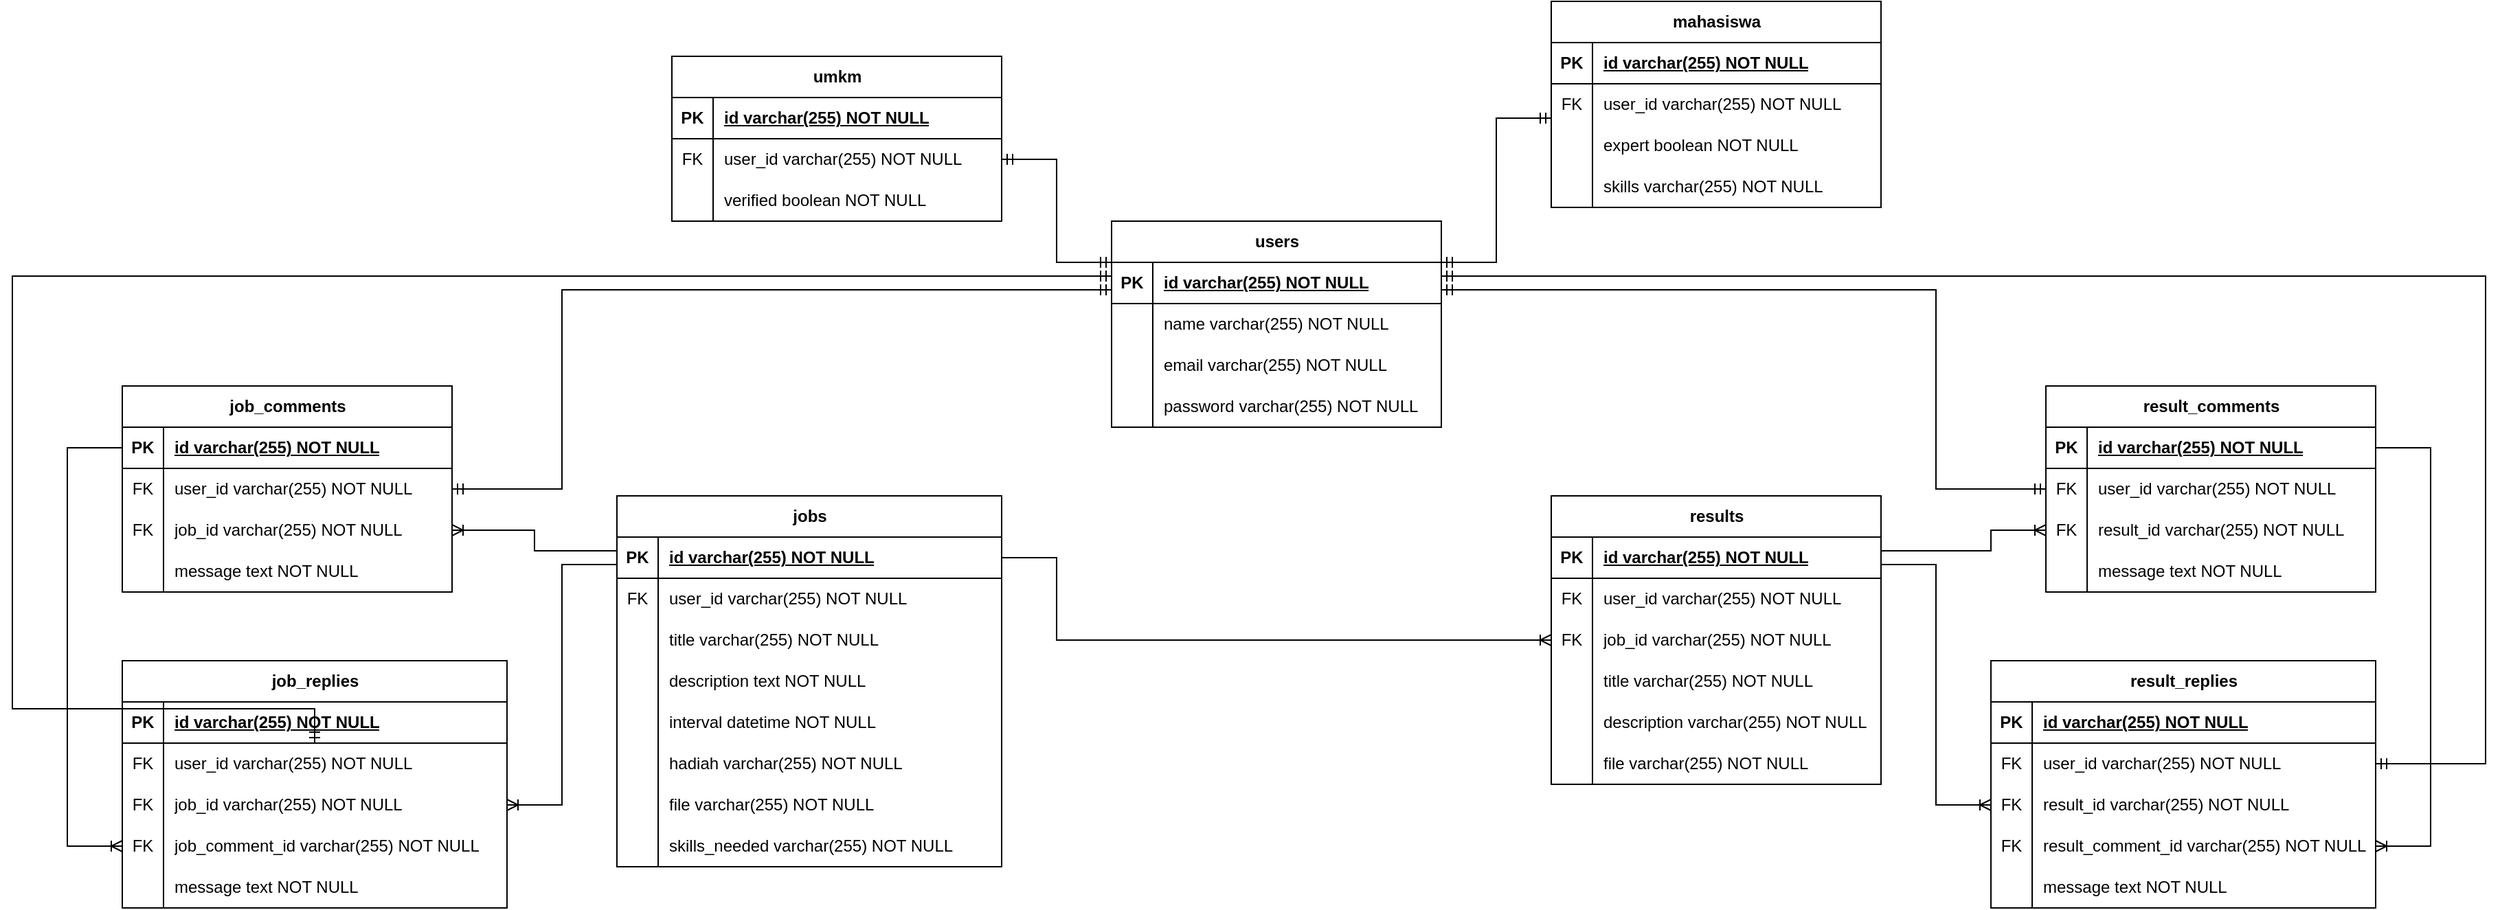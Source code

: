 <mxfile version="22.1.16" type="github">
  <diagram id="R2lEEEUBdFMjLlhIrx00" name="Page-1">
    <mxGraphModel dx="2441" dy="1737" grid="1" gridSize="10" guides="1" tooltips="1" connect="1" arrows="1" fold="1" page="1" pageScale="1" pageWidth="850" pageHeight="1100" math="0" shadow="0" extFonts="Permanent Marker^https://fonts.googleapis.com/css?family=Permanent+Marker">
      <root>
        <mxCell id="0" />
        <mxCell id="1" parent="0" />
        <mxCell id="wc5Q7rNn-N-xNiQu3_dc-1" value="users" style="shape=table;startSize=30;container=1;collapsible=1;childLayout=tableLayout;fixedRows=1;rowLines=0;fontStyle=1;align=center;resizeLast=1;html=1;" parent="1" vertex="1">
          <mxGeometry x="240" y="-80" width="240" height="150" as="geometry" />
        </mxCell>
        <mxCell id="wc5Q7rNn-N-xNiQu3_dc-2" value="" style="shape=tableRow;horizontal=0;startSize=0;swimlaneHead=0;swimlaneBody=0;fillColor=none;collapsible=0;dropTarget=0;points=[[0,0.5],[1,0.5]];portConstraint=eastwest;top=0;left=0;right=0;bottom=1;" parent="wc5Q7rNn-N-xNiQu3_dc-1" vertex="1">
          <mxGeometry y="30" width="240" height="30" as="geometry" />
        </mxCell>
        <mxCell id="wc5Q7rNn-N-xNiQu3_dc-3" value="PK" style="shape=partialRectangle;connectable=0;fillColor=none;top=0;left=0;bottom=0;right=0;fontStyle=1;overflow=hidden;whiteSpace=wrap;html=1;" parent="wc5Q7rNn-N-xNiQu3_dc-2" vertex="1">
          <mxGeometry width="30" height="30" as="geometry">
            <mxRectangle width="30" height="30" as="alternateBounds" />
          </mxGeometry>
        </mxCell>
        <mxCell id="wc5Q7rNn-N-xNiQu3_dc-4" value="id varchar(255) NOT NULL" style="shape=partialRectangle;connectable=0;fillColor=none;top=0;left=0;bottom=0;right=0;align=left;spacingLeft=6;fontStyle=5;overflow=hidden;whiteSpace=wrap;html=1;" parent="wc5Q7rNn-N-xNiQu3_dc-2" vertex="1">
          <mxGeometry x="30" width="210" height="30" as="geometry">
            <mxRectangle width="210" height="30" as="alternateBounds" />
          </mxGeometry>
        </mxCell>
        <mxCell id="wc5Q7rNn-N-xNiQu3_dc-5" value="" style="shape=tableRow;horizontal=0;startSize=0;swimlaneHead=0;swimlaneBody=0;fillColor=none;collapsible=0;dropTarget=0;points=[[0,0.5],[1,0.5]];portConstraint=eastwest;top=0;left=0;right=0;bottom=0;" parent="wc5Q7rNn-N-xNiQu3_dc-1" vertex="1">
          <mxGeometry y="60" width="240" height="30" as="geometry" />
        </mxCell>
        <mxCell id="wc5Q7rNn-N-xNiQu3_dc-6" value="" style="shape=partialRectangle;connectable=0;fillColor=none;top=0;left=0;bottom=0;right=0;editable=1;overflow=hidden;whiteSpace=wrap;html=1;" parent="wc5Q7rNn-N-xNiQu3_dc-5" vertex="1">
          <mxGeometry width="30" height="30" as="geometry">
            <mxRectangle width="30" height="30" as="alternateBounds" />
          </mxGeometry>
        </mxCell>
        <mxCell id="wc5Q7rNn-N-xNiQu3_dc-7" value="name varchar(255) NOT NULL" style="shape=partialRectangle;connectable=0;fillColor=none;top=0;left=0;bottom=0;right=0;align=left;spacingLeft=6;overflow=hidden;whiteSpace=wrap;html=1;" parent="wc5Q7rNn-N-xNiQu3_dc-5" vertex="1">
          <mxGeometry x="30" width="210" height="30" as="geometry">
            <mxRectangle width="210" height="30" as="alternateBounds" />
          </mxGeometry>
        </mxCell>
        <mxCell id="wc5Q7rNn-N-xNiQu3_dc-8" value="" style="shape=tableRow;horizontal=0;startSize=0;swimlaneHead=0;swimlaneBody=0;fillColor=none;collapsible=0;dropTarget=0;points=[[0,0.5],[1,0.5]];portConstraint=eastwest;top=0;left=0;right=0;bottom=0;" parent="wc5Q7rNn-N-xNiQu3_dc-1" vertex="1">
          <mxGeometry y="90" width="240" height="30" as="geometry" />
        </mxCell>
        <mxCell id="wc5Q7rNn-N-xNiQu3_dc-9" value="" style="shape=partialRectangle;connectable=0;fillColor=none;top=0;left=0;bottom=0;right=0;editable=1;overflow=hidden;whiteSpace=wrap;html=1;" parent="wc5Q7rNn-N-xNiQu3_dc-8" vertex="1">
          <mxGeometry width="30" height="30" as="geometry">
            <mxRectangle width="30" height="30" as="alternateBounds" />
          </mxGeometry>
        </mxCell>
        <mxCell id="wc5Q7rNn-N-xNiQu3_dc-10" value="email varchar(255) NOT NULL" style="shape=partialRectangle;connectable=0;fillColor=none;top=0;left=0;bottom=0;right=0;align=left;spacingLeft=6;overflow=hidden;whiteSpace=wrap;html=1;" parent="wc5Q7rNn-N-xNiQu3_dc-8" vertex="1">
          <mxGeometry x="30" width="210" height="30" as="geometry">
            <mxRectangle width="210" height="30" as="alternateBounds" />
          </mxGeometry>
        </mxCell>
        <mxCell id="wc5Q7rNn-N-xNiQu3_dc-11" value="" style="shape=tableRow;horizontal=0;startSize=0;swimlaneHead=0;swimlaneBody=0;fillColor=none;collapsible=0;dropTarget=0;points=[[0,0.5],[1,0.5]];portConstraint=eastwest;top=0;left=0;right=0;bottom=0;" parent="wc5Q7rNn-N-xNiQu3_dc-1" vertex="1">
          <mxGeometry y="120" width="240" height="30" as="geometry" />
        </mxCell>
        <mxCell id="wc5Q7rNn-N-xNiQu3_dc-12" value="" style="shape=partialRectangle;connectable=0;fillColor=none;top=0;left=0;bottom=0;right=0;editable=1;overflow=hidden;whiteSpace=wrap;html=1;" parent="wc5Q7rNn-N-xNiQu3_dc-11" vertex="1">
          <mxGeometry width="30" height="30" as="geometry">
            <mxRectangle width="30" height="30" as="alternateBounds" />
          </mxGeometry>
        </mxCell>
        <mxCell id="wc5Q7rNn-N-xNiQu3_dc-13" value="password varchar(255) NOT NULL" style="shape=partialRectangle;connectable=0;fillColor=none;top=0;left=0;bottom=0;right=0;align=left;spacingLeft=6;overflow=hidden;whiteSpace=wrap;html=1;" parent="wc5Q7rNn-N-xNiQu3_dc-11" vertex="1">
          <mxGeometry x="30" width="210" height="30" as="geometry">
            <mxRectangle width="210" height="30" as="alternateBounds" />
          </mxGeometry>
        </mxCell>
        <mxCell id="wc5Q7rNn-N-xNiQu3_dc-42" value="jobs" style="shape=table;startSize=30;container=1;collapsible=1;childLayout=tableLayout;fixedRows=1;rowLines=0;fontStyle=1;align=center;resizeLast=1;html=1;" parent="1" vertex="1">
          <mxGeometry x="-120" y="120" width="280" height="270" as="geometry" />
        </mxCell>
        <mxCell id="wc5Q7rNn-N-xNiQu3_dc-43" value="" style="shape=tableRow;horizontal=0;startSize=0;swimlaneHead=0;swimlaneBody=0;fillColor=none;collapsible=0;dropTarget=0;points=[[0,0.5],[1,0.5]];portConstraint=eastwest;top=0;left=0;right=0;bottom=1;" parent="wc5Q7rNn-N-xNiQu3_dc-42" vertex="1">
          <mxGeometry y="30" width="280" height="30" as="geometry" />
        </mxCell>
        <mxCell id="wc5Q7rNn-N-xNiQu3_dc-44" value="PK" style="shape=partialRectangle;connectable=0;fillColor=none;top=0;left=0;bottom=0;right=0;fontStyle=1;overflow=hidden;whiteSpace=wrap;html=1;" parent="wc5Q7rNn-N-xNiQu3_dc-43" vertex="1">
          <mxGeometry width="30" height="30" as="geometry">
            <mxRectangle width="30" height="30" as="alternateBounds" />
          </mxGeometry>
        </mxCell>
        <mxCell id="wc5Q7rNn-N-xNiQu3_dc-45" value="id varchar(255) NOT NULL" style="shape=partialRectangle;connectable=0;fillColor=none;top=0;left=0;bottom=0;right=0;align=left;spacingLeft=6;fontStyle=5;overflow=hidden;whiteSpace=wrap;html=1;" parent="wc5Q7rNn-N-xNiQu3_dc-43" vertex="1">
          <mxGeometry x="30" width="250" height="30" as="geometry">
            <mxRectangle width="250" height="30" as="alternateBounds" />
          </mxGeometry>
        </mxCell>
        <mxCell id="wc5Q7rNn-N-xNiQu3_dc-46" value="" style="shape=tableRow;horizontal=0;startSize=0;swimlaneHead=0;swimlaneBody=0;fillColor=none;collapsible=0;dropTarget=0;points=[[0,0.5],[1,0.5]];portConstraint=eastwest;top=0;left=0;right=0;bottom=0;" parent="wc5Q7rNn-N-xNiQu3_dc-42" vertex="1">
          <mxGeometry y="60" width="280" height="30" as="geometry" />
        </mxCell>
        <mxCell id="wc5Q7rNn-N-xNiQu3_dc-47" value="FK" style="shape=partialRectangle;connectable=0;fillColor=none;top=0;left=0;bottom=0;right=0;editable=1;overflow=hidden;whiteSpace=wrap;html=1;" parent="wc5Q7rNn-N-xNiQu3_dc-46" vertex="1">
          <mxGeometry width="30" height="30" as="geometry">
            <mxRectangle width="30" height="30" as="alternateBounds" />
          </mxGeometry>
        </mxCell>
        <mxCell id="wc5Q7rNn-N-xNiQu3_dc-48" value="user_id varchar(255) NOT NULL" style="shape=partialRectangle;connectable=0;fillColor=none;top=0;left=0;bottom=0;right=0;align=left;spacingLeft=6;overflow=hidden;whiteSpace=wrap;html=1;" parent="wc5Q7rNn-N-xNiQu3_dc-46" vertex="1">
          <mxGeometry x="30" width="250" height="30" as="geometry">
            <mxRectangle width="250" height="30" as="alternateBounds" />
          </mxGeometry>
        </mxCell>
        <mxCell id="wc5Q7rNn-N-xNiQu3_dc-49" value="" style="shape=tableRow;horizontal=0;startSize=0;swimlaneHead=0;swimlaneBody=0;fillColor=none;collapsible=0;dropTarget=0;points=[[0,0.5],[1,0.5]];portConstraint=eastwest;top=0;left=0;right=0;bottom=0;" parent="wc5Q7rNn-N-xNiQu3_dc-42" vertex="1">
          <mxGeometry y="90" width="280" height="30" as="geometry" />
        </mxCell>
        <mxCell id="wc5Q7rNn-N-xNiQu3_dc-50" value="" style="shape=partialRectangle;connectable=0;fillColor=none;top=0;left=0;bottom=0;right=0;editable=1;overflow=hidden;whiteSpace=wrap;html=1;" parent="wc5Q7rNn-N-xNiQu3_dc-49" vertex="1">
          <mxGeometry width="30" height="30" as="geometry">
            <mxRectangle width="30" height="30" as="alternateBounds" />
          </mxGeometry>
        </mxCell>
        <mxCell id="wc5Q7rNn-N-xNiQu3_dc-51" value="title varchar(255) NOT NULL" style="shape=partialRectangle;connectable=0;fillColor=none;top=0;left=0;bottom=0;right=0;align=left;spacingLeft=6;overflow=hidden;whiteSpace=wrap;html=1;" parent="wc5Q7rNn-N-xNiQu3_dc-49" vertex="1">
          <mxGeometry x="30" width="250" height="30" as="geometry">
            <mxRectangle width="250" height="30" as="alternateBounds" />
          </mxGeometry>
        </mxCell>
        <mxCell id="wc5Q7rNn-N-xNiQu3_dc-52" value="" style="shape=tableRow;horizontal=0;startSize=0;swimlaneHead=0;swimlaneBody=0;fillColor=none;collapsible=0;dropTarget=0;points=[[0,0.5],[1,0.5]];portConstraint=eastwest;top=0;left=0;right=0;bottom=0;" parent="wc5Q7rNn-N-xNiQu3_dc-42" vertex="1">
          <mxGeometry y="120" width="280" height="30" as="geometry" />
        </mxCell>
        <mxCell id="wc5Q7rNn-N-xNiQu3_dc-53" value="" style="shape=partialRectangle;connectable=0;fillColor=none;top=0;left=0;bottom=0;right=0;editable=1;overflow=hidden;whiteSpace=wrap;html=1;" parent="wc5Q7rNn-N-xNiQu3_dc-52" vertex="1">
          <mxGeometry width="30" height="30" as="geometry">
            <mxRectangle width="30" height="30" as="alternateBounds" />
          </mxGeometry>
        </mxCell>
        <mxCell id="wc5Q7rNn-N-xNiQu3_dc-54" value="description text NOT NULL" style="shape=partialRectangle;connectable=0;fillColor=none;top=0;left=0;bottom=0;right=0;align=left;spacingLeft=6;overflow=hidden;whiteSpace=wrap;html=1;" parent="wc5Q7rNn-N-xNiQu3_dc-52" vertex="1">
          <mxGeometry x="30" width="250" height="30" as="geometry">
            <mxRectangle width="250" height="30" as="alternateBounds" />
          </mxGeometry>
        </mxCell>
        <mxCell id="wc5Q7rNn-N-xNiQu3_dc-55" value="" style="shape=tableRow;horizontal=0;startSize=0;swimlaneHead=0;swimlaneBody=0;fillColor=none;collapsible=0;dropTarget=0;points=[[0,0.5],[1,0.5]];portConstraint=eastwest;top=0;left=0;right=0;bottom=0;" parent="wc5Q7rNn-N-xNiQu3_dc-42" vertex="1">
          <mxGeometry y="150" width="280" height="30" as="geometry" />
        </mxCell>
        <mxCell id="wc5Q7rNn-N-xNiQu3_dc-56" value="" style="shape=partialRectangle;connectable=0;fillColor=none;top=0;left=0;bottom=0;right=0;editable=1;overflow=hidden;whiteSpace=wrap;html=1;" parent="wc5Q7rNn-N-xNiQu3_dc-55" vertex="1">
          <mxGeometry width="30" height="30" as="geometry">
            <mxRectangle width="30" height="30" as="alternateBounds" />
          </mxGeometry>
        </mxCell>
        <mxCell id="wc5Q7rNn-N-xNiQu3_dc-57" value="interval datetime NOT NULL" style="shape=partialRectangle;connectable=0;fillColor=none;top=0;left=0;bottom=0;right=0;align=left;spacingLeft=6;overflow=hidden;whiteSpace=wrap;html=1;" parent="wc5Q7rNn-N-xNiQu3_dc-55" vertex="1">
          <mxGeometry x="30" width="250" height="30" as="geometry">
            <mxRectangle width="250" height="30" as="alternateBounds" />
          </mxGeometry>
        </mxCell>
        <mxCell id="wc5Q7rNn-N-xNiQu3_dc-58" value="" style="shape=tableRow;horizontal=0;startSize=0;swimlaneHead=0;swimlaneBody=0;fillColor=none;collapsible=0;dropTarget=0;points=[[0,0.5],[1,0.5]];portConstraint=eastwest;top=0;left=0;right=0;bottom=0;" parent="wc5Q7rNn-N-xNiQu3_dc-42" vertex="1">
          <mxGeometry y="180" width="280" height="30" as="geometry" />
        </mxCell>
        <mxCell id="wc5Q7rNn-N-xNiQu3_dc-59" value="" style="shape=partialRectangle;connectable=0;fillColor=none;top=0;left=0;bottom=0;right=0;editable=1;overflow=hidden;whiteSpace=wrap;html=1;" parent="wc5Q7rNn-N-xNiQu3_dc-58" vertex="1">
          <mxGeometry width="30" height="30" as="geometry">
            <mxRectangle width="30" height="30" as="alternateBounds" />
          </mxGeometry>
        </mxCell>
        <mxCell id="wc5Q7rNn-N-xNiQu3_dc-60" value="hadiah varchar(255) NOT NULL" style="shape=partialRectangle;connectable=0;fillColor=none;top=0;left=0;bottom=0;right=0;align=left;spacingLeft=6;overflow=hidden;whiteSpace=wrap;html=1;" parent="wc5Q7rNn-N-xNiQu3_dc-58" vertex="1">
          <mxGeometry x="30" width="250" height="30" as="geometry">
            <mxRectangle width="250" height="30" as="alternateBounds" />
          </mxGeometry>
        </mxCell>
        <mxCell id="q7Uk0JzoAxezMymjL-A8-65" value="" style="shape=tableRow;horizontal=0;startSize=0;swimlaneHead=0;swimlaneBody=0;fillColor=none;collapsible=0;dropTarget=0;points=[[0,0.5],[1,0.5]];portConstraint=eastwest;top=0;left=0;right=0;bottom=0;" vertex="1" parent="wc5Q7rNn-N-xNiQu3_dc-42">
          <mxGeometry y="210" width="280" height="30" as="geometry" />
        </mxCell>
        <mxCell id="q7Uk0JzoAxezMymjL-A8-66" value="" style="shape=partialRectangle;connectable=0;fillColor=none;top=0;left=0;bottom=0;right=0;editable=1;overflow=hidden;whiteSpace=wrap;html=1;" vertex="1" parent="q7Uk0JzoAxezMymjL-A8-65">
          <mxGeometry width="30" height="30" as="geometry">
            <mxRectangle width="30" height="30" as="alternateBounds" />
          </mxGeometry>
        </mxCell>
        <mxCell id="q7Uk0JzoAxezMymjL-A8-67" value="file varchar(255) NOT NULL" style="shape=partialRectangle;connectable=0;fillColor=none;top=0;left=0;bottom=0;right=0;align=left;spacingLeft=6;overflow=hidden;whiteSpace=wrap;html=1;" vertex="1" parent="q7Uk0JzoAxezMymjL-A8-65">
          <mxGeometry x="30" width="250" height="30" as="geometry">
            <mxRectangle width="250" height="30" as="alternateBounds" />
          </mxGeometry>
        </mxCell>
        <mxCell id="q7Uk0JzoAxezMymjL-A8-159" value="" style="shape=tableRow;horizontal=0;startSize=0;swimlaneHead=0;swimlaneBody=0;fillColor=none;collapsible=0;dropTarget=0;points=[[0,0.5],[1,0.5]];portConstraint=eastwest;top=0;left=0;right=0;bottom=0;" vertex="1" parent="wc5Q7rNn-N-xNiQu3_dc-42">
          <mxGeometry y="240" width="280" height="30" as="geometry" />
        </mxCell>
        <mxCell id="q7Uk0JzoAxezMymjL-A8-160" value="" style="shape=partialRectangle;connectable=0;fillColor=none;top=0;left=0;bottom=0;right=0;editable=1;overflow=hidden;whiteSpace=wrap;html=1;" vertex="1" parent="q7Uk0JzoAxezMymjL-A8-159">
          <mxGeometry width="30" height="30" as="geometry">
            <mxRectangle width="30" height="30" as="alternateBounds" />
          </mxGeometry>
        </mxCell>
        <mxCell id="q7Uk0JzoAxezMymjL-A8-161" value="skills_needed varchar(255) NOT NULL" style="shape=partialRectangle;connectable=0;fillColor=none;top=0;left=0;bottom=0;right=0;align=left;spacingLeft=6;overflow=hidden;whiteSpace=wrap;html=1;" vertex="1" parent="q7Uk0JzoAxezMymjL-A8-159">
          <mxGeometry x="30" width="250" height="30" as="geometry">
            <mxRectangle width="250" height="30" as="alternateBounds" />
          </mxGeometry>
        </mxCell>
        <mxCell id="wc5Q7rNn-N-xNiQu3_dc-67" value="job_comments" style="shape=table;startSize=30;container=1;collapsible=1;childLayout=tableLayout;fixedRows=1;rowLines=0;fontStyle=1;align=center;resizeLast=1;html=1;" parent="1" vertex="1">
          <mxGeometry x="-480" y="40" width="240" height="150" as="geometry" />
        </mxCell>
        <mxCell id="wc5Q7rNn-N-xNiQu3_dc-68" value="" style="shape=tableRow;horizontal=0;startSize=0;swimlaneHead=0;swimlaneBody=0;fillColor=none;collapsible=0;dropTarget=0;points=[[0,0.5],[1,0.5]];portConstraint=eastwest;top=0;left=0;right=0;bottom=1;" parent="wc5Q7rNn-N-xNiQu3_dc-67" vertex="1">
          <mxGeometry y="30" width="240" height="30" as="geometry" />
        </mxCell>
        <mxCell id="wc5Q7rNn-N-xNiQu3_dc-69" value="PK" style="shape=partialRectangle;connectable=0;fillColor=none;top=0;left=0;bottom=0;right=0;fontStyle=1;overflow=hidden;whiteSpace=wrap;html=1;" parent="wc5Q7rNn-N-xNiQu3_dc-68" vertex="1">
          <mxGeometry width="30" height="30" as="geometry">
            <mxRectangle width="30" height="30" as="alternateBounds" />
          </mxGeometry>
        </mxCell>
        <mxCell id="wc5Q7rNn-N-xNiQu3_dc-70" value="id varchar(255) NOT NULL" style="shape=partialRectangle;connectable=0;fillColor=none;top=0;left=0;bottom=0;right=0;align=left;spacingLeft=6;fontStyle=5;overflow=hidden;whiteSpace=wrap;html=1;" parent="wc5Q7rNn-N-xNiQu3_dc-68" vertex="1">
          <mxGeometry x="30" width="210" height="30" as="geometry">
            <mxRectangle width="210" height="30" as="alternateBounds" />
          </mxGeometry>
        </mxCell>
        <mxCell id="wc5Q7rNn-N-xNiQu3_dc-96" value="" style="shape=tableRow;horizontal=0;startSize=0;swimlaneHead=0;swimlaneBody=0;fillColor=none;collapsible=0;dropTarget=0;points=[[0,0.5],[1,0.5]];portConstraint=eastwest;top=0;left=0;right=0;bottom=0;" parent="wc5Q7rNn-N-xNiQu3_dc-67" vertex="1">
          <mxGeometry y="60" width="240" height="30" as="geometry" />
        </mxCell>
        <mxCell id="wc5Q7rNn-N-xNiQu3_dc-97" value="FK" style="shape=partialRectangle;connectable=0;fillColor=none;top=0;left=0;bottom=0;right=0;editable=1;overflow=hidden;whiteSpace=wrap;html=1;" parent="wc5Q7rNn-N-xNiQu3_dc-96" vertex="1">
          <mxGeometry width="30" height="30" as="geometry">
            <mxRectangle width="30" height="30" as="alternateBounds" />
          </mxGeometry>
        </mxCell>
        <mxCell id="wc5Q7rNn-N-xNiQu3_dc-98" value="user_id varchar(255) NOT NULL" style="shape=partialRectangle;connectable=0;fillColor=none;top=0;left=0;bottom=0;right=0;align=left;spacingLeft=6;overflow=hidden;whiteSpace=wrap;html=1;" parent="wc5Q7rNn-N-xNiQu3_dc-96" vertex="1">
          <mxGeometry x="30" width="210" height="30" as="geometry">
            <mxRectangle width="210" height="30" as="alternateBounds" />
          </mxGeometry>
        </mxCell>
        <mxCell id="wc5Q7rNn-N-xNiQu3_dc-108" value="" style="shape=tableRow;horizontal=0;startSize=0;swimlaneHead=0;swimlaneBody=0;fillColor=none;collapsible=0;dropTarget=0;points=[[0,0.5],[1,0.5]];portConstraint=eastwest;top=0;left=0;right=0;bottom=0;" parent="wc5Q7rNn-N-xNiQu3_dc-67" vertex="1">
          <mxGeometry y="90" width="240" height="30" as="geometry" />
        </mxCell>
        <mxCell id="wc5Q7rNn-N-xNiQu3_dc-109" value="FK" style="shape=partialRectangle;connectable=0;fillColor=none;top=0;left=0;bottom=0;right=0;editable=1;overflow=hidden;whiteSpace=wrap;html=1;" parent="wc5Q7rNn-N-xNiQu3_dc-108" vertex="1">
          <mxGeometry width="30" height="30" as="geometry">
            <mxRectangle width="30" height="30" as="alternateBounds" />
          </mxGeometry>
        </mxCell>
        <mxCell id="wc5Q7rNn-N-xNiQu3_dc-110" value="job_id varchar(255) NOT NULL" style="shape=partialRectangle;connectable=0;fillColor=none;top=0;left=0;bottom=0;right=0;align=left;spacingLeft=6;overflow=hidden;whiteSpace=wrap;html=1;" parent="wc5Q7rNn-N-xNiQu3_dc-108" vertex="1">
          <mxGeometry x="30" width="210" height="30" as="geometry">
            <mxRectangle width="210" height="30" as="alternateBounds" />
          </mxGeometry>
        </mxCell>
        <mxCell id="q7Uk0JzoAxezMymjL-A8-72" value="" style="shape=tableRow;horizontal=0;startSize=0;swimlaneHead=0;swimlaneBody=0;fillColor=none;collapsible=0;dropTarget=0;points=[[0,0.5],[1,0.5]];portConstraint=eastwest;top=0;left=0;right=0;bottom=0;" vertex="1" parent="wc5Q7rNn-N-xNiQu3_dc-67">
          <mxGeometry y="120" width="240" height="30" as="geometry" />
        </mxCell>
        <mxCell id="q7Uk0JzoAxezMymjL-A8-73" value="" style="shape=partialRectangle;connectable=0;fillColor=none;top=0;left=0;bottom=0;right=0;editable=1;overflow=hidden;whiteSpace=wrap;html=1;" vertex="1" parent="q7Uk0JzoAxezMymjL-A8-72">
          <mxGeometry width="30" height="30" as="geometry">
            <mxRectangle width="30" height="30" as="alternateBounds" />
          </mxGeometry>
        </mxCell>
        <mxCell id="q7Uk0JzoAxezMymjL-A8-74" value="message text NOT NULL" style="shape=partialRectangle;connectable=0;fillColor=none;top=0;left=0;bottom=0;right=0;align=left;spacingLeft=6;overflow=hidden;whiteSpace=wrap;html=1;" vertex="1" parent="q7Uk0JzoAxezMymjL-A8-72">
          <mxGeometry x="30" width="210" height="30" as="geometry">
            <mxRectangle width="210" height="30" as="alternateBounds" />
          </mxGeometry>
        </mxCell>
        <mxCell id="wc5Q7rNn-N-xNiQu3_dc-115" value="job_replies" style="shape=table;startSize=30;container=1;collapsible=1;childLayout=tableLayout;fixedRows=1;rowLines=0;fontStyle=1;align=center;resizeLast=1;html=1;" parent="1" vertex="1">
          <mxGeometry x="-480" y="240" width="280" height="180" as="geometry" />
        </mxCell>
        <mxCell id="wc5Q7rNn-N-xNiQu3_dc-116" value="" style="shape=tableRow;horizontal=0;startSize=0;swimlaneHead=0;swimlaneBody=0;fillColor=none;collapsible=0;dropTarget=0;points=[[0,0.5],[1,0.5]];portConstraint=eastwest;top=0;left=0;right=0;bottom=1;" parent="wc5Q7rNn-N-xNiQu3_dc-115" vertex="1">
          <mxGeometry y="30" width="280" height="30" as="geometry" />
        </mxCell>
        <mxCell id="wc5Q7rNn-N-xNiQu3_dc-117" value="PK" style="shape=partialRectangle;connectable=0;fillColor=none;top=0;left=0;bottom=0;right=0;fontStyle=1;overflow=hidden;whiteSpace=wrap;html=1;" parent="wc5Q7rNn-N-xNiQu3_dc-116" vertex="1">
          <mxGeometry width="30" height="30" as="geometry">
            <mxRectangle width="30" height="30" as="alternateBounds" />
          </mxGeometry>
        </mxCell>
        <mxCell id="wc5Q7rNn-N-xNiQu3_dc-118" value="id varchar(255) NOT NULL" style="shape=partialRectangle;connectable=0;fillColor=none;top=0;left=0;bottom=0;right=0;align=left;spacingLeft=6;fontStyle=5;overflow=hidden;whiteSpace=wrap;html=1;" parent="wc5Q7rNn-N-xNiQu3_dc-116" vertex="1">
          <mxGeometry x="30" width="250" height="30" as="geometry">
            <mxRectangle width="250" height="30" as="alternateBounds" />
          </mxGeometry>
        </mxCell>
        <mxCell id="wc5Q7rNn-N-xNiQu3_dc-119" value="" style="shape=tableRow;horizontal=0;startSize=0;swimlaneHead=0;swimlaneBody=0;fillColor=none;collapsible=0;dropTarget=0;points=[[0,0.5],[1,0.5]];portConstraint=eastwest;top=0;left=0;right=0;bottom=0;" parent="wc5Q7rNn-N-xNiQu3_dc-115" vertex="1">
          <mxGeometry y="60" width="280" height="30" as="geometry" />
        </mxCell>
        <mxCell id="wc5Q7rNn-N-xNiQu3_dc-120" value="FK" style="shape=partialRectangle;connectable=0;fillColor=none;top=0;left=0;bottom=0;right=0;editable=1;overflow=hidden;whiteSpace=wrap;html=1;" parent="wc5Q7rNn-N-xNiQu3_dc-119" vertex="1">
          <mxGeometry width="30" height="30" as="geometry">
            <mxRectangle width="30" height="30" as="alternateBounds" />
          </mxGeometry>
        </mxCell>
        <mxCell id="wc5Q7rNn-N-xNiQu3_dc-121" value="user_id varchar(255) NOT NULL" style="shape=partialRectangle;connectable=0;fillColor=none;top=0;left=0;bottom=0;right=0;align=left;spacingLeft=6;overflow=hidden;whiteSpace=wrap;html=1;" parent="wc5Q7rNn-N-xNiQu3_dc-119" vertex="1">
          <mxGeometry x="30" width="250" height="30" as="geometry">
            <mxRectangle width="250" height="30" as="alternateBounds" />
          </mxGeometry>
        </mxCell>
        <mxCell id="wc5Q7rNn-N-xNiQu3_dc-122" value="" style="shape=tableRow;horizontal=0;startSize=0;swimlaneHead=0;swimlaneBody=0;fillColor=none;collapsible=0;dropTarget=0;points=[[0,0.5],[1,0.5]];portConstraint=eastwest;top=0;left=0;right=0;bottom=0;" parent="wc5Q7rNn-N-xNiQu3_dc-115" vertex="1">
          <mxGeometry y="90" width="280" height="30" as="geometry" />
        </mxCell>
        <mxCell id="wc5Q7rNn-N-xNiQu3_dc-123" value="FK" style="shape=partialRectangle;connectable=0;fillColor=none;top=0;left=0;bottom=0;right=0;editable=1;overflow=hidden;whiteSpace=wrap;html=1;" parent="wc5Q7rNn-N-xNiQu3_dc-122" vertex="1">
          <mxGeometry width="30" height="30" as="geometry">
            <mxRectangle width="30" height="30" as="alternateBounds" />
          </mxGeometry>
        </mxCell>
        <mxCell id="wc5Q7rNn-N-xNiQu3_dc-124" value="job_id varchar(255) NOT NULL" style="shape=partialRectangle;connectable=0;fillColor=none;top=0;left=0;bottom=0;right=0;align=left;spacingLeft=6;overflow=hidden;whiteSpace=wrap;html=1;" parent="wc5Q7rNn-N-xNiQu3_dc-122" vertex="1">
          <mxGeometry x="30" width="250" height="30" as="geometry">
            <mxRectangle width="250" height="30" as="alternateBounds" />
          </mxGeometry>
        </mxCell>
        <mxCell id="wc5Q7rNn-N-xNiQu3_dc-125" value="" style="shape=tableRow;horizontal=0;startSize=0;swimlaneHead=0;swimlaneBody=0;fillColor=none;collapsible=0;dropTarget=0;points=[[0,0.5],[1,0.5]];portConstraint=eastwest;top=0;left=0;right=0;bottom=0;" parent="wc5Q7rNn-N-xNiQu3_dc-115" vertex="1">
          <mxGeometry y="120" width="280" height="30" as="geometry" />
        </mxCell>
        <mxCell id="wc5Q7rNn-N-xNiQu3_dc-126" value="FK" style="shape=partialRectangle;connectable=0;fillColor=none;top=0;left=0;bottom=0;right=0;editable=1;overflow=hidden;whiteSpace=wrap;html=1;" parent="wc5Q7rNn-N-xNiQu3_dc-125" vertex="1">
          <mxGeometry width="30" height="30" as="geometry">
            <mxRectangle width="30" height="30" as="alternateBounds" />
          </mxGeometry>
        </mxCell>
        <mxCell id="wc5Q7rNn-N-xNiQu3_dc-127" value="job_comment_id varchar(255) NOT NULL" style="shape=partialRectangle;connectable=0;fillColor=none;top=0;left=0;bottom=0;right=0;align=left;spacingLeft=6;overflow=hidden;whiteSpace=wrap;html=1;" parent="wc5Q7rNn-N-xNiQu3_dc-125" vertex="1">
          <mxGeometry x="30" width="250" height="30" as="geometry">
            <mxRectangle width="250" height="30" as="alternateBounds" />
          </mxGeometry>
        </mxCell>
        <mxCell id="q7Uk0JzoAxezMymjL-A8-33" value="" style="shape=tableRow;horizontal=0;startSize=0;swimlaneHead=0;swimlaneBody=0;fillColor=none;collapsible=0;dropTarget=0;points=[[0,0.5],[1,0.5]];portConstraint=eastwest;top=0;left=0;right=0;bottom=0;" vertex="1" parent="wc5Q7rNn-N-xNiQu3_dc-115">
          <mxGeometry y="150" width="280" height="30" as="geometry" />
        </mxCell>
        <mxCell id="q7Uk0JzoAxezMymjL-A8-34" value="" style="shape=partialRectangle;connectable=0;fillColor=none;top=0;left=0;bottom=0;right=0;editable=1;overflow=hidden;whiteSpace=wrap;html=1;" vertex="1" parent="q7Uk0JzoAxezMymjL-A8-33">
          <mxGeometry width="30" height="30" as="geometry">
            <mxRectangle width="30" height="30" as="alternateBounds" />
          </mxGeometry>
        </mxCell>
        <mxCell id="q7Uk0JzoAxezMymjL-A8-35" value="message text NOT NULL" style="shape=partialRectangle;connectable=0;fillColor=none;top=0;left=0;bottom=0;right=0;align=left;spacingLeft=6;overflow=hidden;whiteSpace=wrap;html=1;" vertex="1" parent="q7Uk0JzoAxezMymjL-A8-33">
          <mxGeometry x="30" width="250" height="30" as="geometry">
            <mxRectangle width="250" height="30" as="alternateBounds" />
          </mxGeometry>
        </mxCell>
        <mxCell id="q7Uk0JzoAxezMymjL-A8-6" value="results" style="shape=table;startSize=30;container=1;collapsible=1;childLayout=tableLayout;fixedRows=1;rowLines=0;fontStyle=1;align=center;resizeLast=1;html=1;" vertex="1" parent="1">
          <mxGeometry x="560" y="120" width="240" height="210" as="geometry" />
        </mxCell>
        <mxCell id="q7Uk0JzoAxezMymjL-A8-7" value="" style="shape=tableRow;horizontal=0;startSize=0;swimlaneHead=0;swimlaneBody=0;fillColor=none;collapsible=0;dropTarget=0;points=[[0,0.5],[1,0.5]];portConstraint=eastwest;top=0;left=0;right=0;bottom=1;" vertex="1" parent="q7Uk0JzoAxezMymjL-A8-6">
          <mxGeometry y="30" width="240" height="30" as="geometry" />
        </mxCell>
        <mxCell id="q7Uk0JzoAxezMymjL-A8-8" value="PK" style="shape=partialRectangle;connectable=0;fillColor=none;top=0;left=0;bottom=0;right=0;fontStyle=1;overflow=hidden;whiteSpace=wrap;html=1;" vertex="1" parent="q7Uk0JzoAxezMymjL-A8-7">
          <mxGeometry width="30" height="30" as="geometry">
            <mxRectangle width="30" height="30" as="alternateBounds" />
          </mxGeometry>
        </mxCell>
        <mxCell id="q7Uk0JzoAxezMymjL-A8-9" value="id varchar(255) NOT NULL" style="shape=partialRectangle;connectable=0;fillColor=none;top=0;left=0;bottom=0;right=0;align=left;spacingLeft=6;fontStyle=5;overflow=hidden;whiteSpace=wrap;html=1;" vertex="1" parent="q7Uk0JzoAxezMymjL-A8-7">
          <mxGeometry x="30" width="210" height="30" as="geometry">
            <mxRectangle width="210" height="30" as="alternateBounds" />
          </mxGeometry>
        </mxCell>
        <mxCell id="q7Uk0JzoAxezMymjL-A8-25" value="" style="shape=tableRow;horizontal=0;startSize=0;swimlaneHead=0;swimlaneBody=0;fillColor=none;collapsible=0;dropTarget=0;points=[[0,0.5],[1,0.5]];portConstraint=eastwest;top=0;left=0;right=0;bottom=0;" vertex="1" parent="q7Uk0JzoAxezMymjL-A8-6">
          <mxGeometry y="60" width="240" height="30" as="geometry" />
        </mxCell>
        <mxCell id="q7Uk0JzoAxezMymjL-A8-26" value="FK" style="shape=partialRectangle;connectable=0;fillColor=none;top=0;left=0;bottom=0;right=0;editable=1;overflow=hidden;whiteSpace=wrap;html=1;" vertex="1" parent="q7Uk0JzoAxezMymjL-A8-25">
          <mxGeometry width="30" height="30" as="geometry">
            <mxRectangle width="30" height="30" as="alternateBounds" />
          </mxGeometry>
        </mxCell>
        <mxCell id="q7Uk0JzoAxezMymjL-A8-27" value="user_id varchar(255) NOT NULL" style="shape=partialRectangle;connectable=0;fillColor=none;top=0;left=0;bottom=0;right=0;align=left;spacingLeft=6;overflow=hidden;whiteSpace=wrap;html=1;" vertex="1" parent="q7Uk0JzoAxezMymjL-A8-25">
          <mxGeometry x="30" width="210" height="30" as="geometry">
            <mxRectangle width="210" height="30" as="alternateBounds" />
          </mxGeometry>
        </mxCell>
        <mxCell id="q7Uk0JzoAxezMymjL-A8-29" value="" style="shape=tableRow;horizontal=0;startSize=0;swimlaneHead=0;swimlaneBody=0;fillColor=none;collapsible=0;dropTarget=0;points=[[0,0.5],[1,0.5]];portConstraint=eastwest;top=0;left=0;right=0;bottom=0;" vertex="1" parent="q7Uk0JzoAxezMymjL-A8-6">
          <mxGeometry y="90" width="240" height="30" as="geometry" />
        </mxCell>
        <mxCell id="q7Uk0JzoAxezMymjL-A8-30" value="FK" style="shape=partialRectangle;connectable=0;fillColor=none;top=0;left=0;bottom=0;right=0;editable=1;overflow=hidden;whiteSpace=wrap;html=1;" vertex="1" parent="q7Uk0JzoAxezMymjL-A8-29">
          <mxGeometry width="30" height="30" as="geometry">
            <mxRectangle width="30" height="30" as="alternateBounds" />
          </mxGeometry>
        </mxCell>
        <mxCell id="q7Uk0JzoAxezMymjL-A8-31" value="job_id varchar(255) NOT NULL" style="shape=partialRectangle;connectable=0;fillColor=none;top=0;left=0;bottom=0;right=0;align=left;spacingLeft=6;overflow=hidden;whiteSpace=wrap;html=1;" vertex="1" parent="q7Uk0JzoAxezMymjL-A8-29">
          <mxGeometry x="30" width="210" height="30" as="geometry">
            <mxRectangle width="210" height="30" as="alternateBounds" />
          </mxGeometry>
        </mxCell>
        <mxCell id="q7Uk0JzoAxezMymjL-A8-81" value="" style="shape=tableRow;horizontal=0;startSize=0;swimlaneHead=0;swimlaneBody=0;fillColor=none;collapsible=0;dropTarget=0;points=[[0,0.5],[1,0.5]];portConstraint=eastwest;top=0;left=0;right=0;bottom=0;" vertex="1" parent="q7Uk0JzoAxezMymjL-A8-6">
          <mxGeometry y="120" width="240" height="30" as="geometry" />
        </mxCell>
        <mxCell id="q7Uk0JzoAxezMymjL-A8-82" value="" style="shape=partialRectangle;connectable=0;fillColor=none;top=0;left=0;bottom=0;right=0;editable=1;overflow=hidden;whiteSpace=wrap;html=1;" vertex="1" parent="q7Uk0JzoAxezMymjL-A8-81">
          <mxGeometry width="30" height="30" as="geometry">
            <mxRectangle width="30" height="30" as="alternateBounds" />
          </mxGeometry>
        </mxCell>
        <mxCell id="q7Uk0JzoAxezMymjL-A8-83" value="title varchar(255) NOT NULL" style="shape=partialRectangle;connectable=0;fillColor=none;top=0;left=0;bottom=0;right=0;align=left;spacingLeft=6;overflow=hidden;whiteSpace=wrap;html=1;" vertex="1" parent="q7Uk0JzoAxezMymjL-A8-81">
          <mxGeometry x="30" width="210" height="30" as="geometry">
            <mxRectangle width="210" height="30" as="alternateBounds" />
          </mxGeometry>
        </mxCell>
        <mxCell id="q7Uk0JzoAxezMymjL-A8-84" value="" style="shape=tableRow;horizontal=0;startSize=0;swimlaneHead=0;swimlaneBody=0;fillColor=none;collapsible=0;dropTarget=0;points=[[0,0.5],[1,0.5]];portConstraint=eastwest;top=0;left=0;right=0;bottom=0;" vertex="1" parent="q7Uk0JzoAxezMymjL-A8-6">
          <mxGeometry y="150" width="240" height="30" as="geometry" />
        </mxCell>
        <mxCell id="q7Uk0JzoAxezMymjL-A8-85" value="" style="shape=partialRectangle;connectable=0;fillColor=none;top=0;left=0;bottom=0;right=0;editable=1;overflow=hidden;whiteSpace=wrap;html=1;" vertex="1" parent="q7Uk0JzoAxezMymjL-A8-84">
          <mxGeometry width="30" height="30" as="geometry">
            <mxRectangle width="30" height="30" as="alternateBounds" />
          </mxGeometry>
        </mxCell>
        <mxCell id="q7Uk0JzoAxezMymjL-A8-86" value="description varchar(255) NOT NULL" style="shape=partialRectangle;connectable=0;fillColor=none;top=0;left=0;bottom=0;right=0;align=left;spacingLeft=6;overflow=hidden;whiteSpace=wrap;html=1;" vertex="1" parent="q7Uk0JzoAxezMymjL-A8-84">
          <mxGeometry x="30" width="210" height="30" as="geometry">
            <mxRectangle width="210" height="30" as="alternateBounds" />
          </mxGeometry>
        </mxCell>
        <mxCell id="q7Uk0JzoAxezMymjL-A8-87" value="" style="shape=tableRow;horizontal=0;startSize=0;swimlaneHead=0;swimlaneBody=0;fillColor=none;collapsible=0;dropTarget=0;points=[[0,0.5],[1,0.5]];portConstraint=eastwest;top=0;left=0;right=0;bottom=0;" vertex="1" parent="q7Uk0JzoAxezMymjL-A8-6">
          <mxGeometry y="180" width="240" height="30" as="geometry" />
        </mxCell>
        <mxCell id="q7Uk0JzoAxezMymjL-A8-88" value="" style="shape=partialRectangle;connectable=0;fillColor=none;top=0;left=0;bottom=0;right=0;editable=1;overflow=hidden;whiteSpace=wrap;html=1;" vertex="1" parent="q7Uk0JzoAxezMymjL-A8-87">
          <mxGeometry width="30" height="30" as="geometry">
            <mxRectangle width="30" height="30" as="alternateBounds" />
          </mxGeometry>
        </mxCell>
        <mxCell id="q7Uk0JzoAxezMymjL-A8-89" value="file varchar(255) NOT NULL" style="shape=partialRectangle;connectable=0;fillColor=none;top=0;left=0;bottom=0;right=0;align=left;spacingLeft=6;overflow=hidden;whiteSpace=wrap;html=1;" vertex="1" parent="q7Uk0JzoAxezMymjL-A8-87">
          <mxGeometry x="30" width="210" height="30" as="geometry">
            <mxRectangle width="210" height="30" as="alternateBounds" />
          </mxGeometry>
        </mxCell>
        <mxCell id="q7Uk0JzoAxezMymjL-A8-36" value="result_comments" style="shape=table;startSize=30;container=1;collapsible=1;childLayout=tableLayout;fixedRows=1;rowLines=0;fontStyle=1;align=center;resizeLast=1;html=1;" vertex="1" parent="1">
          <mxGeometry x="920" y="40" width="240" height="150" as="geometry" />
        </mxCell>
        <mxCell id="q7Uk0JzoAxezMymjL-A8-37" value="" style="shape=tableRow;horizontal=0;startSize=0;swimlaneHead=0;swimlaneBody=0;fillColor=none;collapsible=0;dropTarget=0;points=[[0,0.5],[1,0.5]];portConstraint=eastwest;top=0;left=0;right=0;bottom=1;" vertex="1" parent="q7Uk0JzoAxezMymjL-A8-36">
          <mxGeometry y="30" width="240" height="30" as="geometry" />
        </mxCell>
        <mxCell id="q7Uk0JzoAxezMymjL-A8-38" value="PK" style="shape=partialRectangle;connectable=0;fillColor=none;top=0;left=0;bottom=0;right=0;fontStyle=1;overflow=hidden;whiteSpace=wrap;html=1;" vertex="1" parent="q7Uk0JzoAxezMymjL-A8-37">
          <mxGeometry width="30" height="30" as="geometry">
            <mxRectangle width="30" height="30" as="alternateBounds" />
          </mxGeometry>
        </mxCell>
        <mxCell id="q7Uk0JzoAxezMymjL-A8-39" value="id varchar(255) NOT NULL" style="shape=partialRectangle;connectable=0;fillColor=none;top=0;left=0;bottom=0;right=0;align=left;spacingLeft=6;fontStyle=5;overflow=hidden;whiteSpace=wrap;html=1;" vertex="1" parent="q7Uk0JzoAxezMymjL-A8-37">
          <mxGeometry x="30" width="210" height="30" as="geometry">
            <mxRectangle width="210" height="30" as="alternateBounds" />
          </mxGeometry>
        </mxCell>
        <mxCell id="q7Uk0JzoAxezMymjL-A8-43" value="" style="shape=tableRow;horizontal=0;startSize=0;swimlaneHead=0;swimlaneBody=0;fillColor=none;collapsible=0;dropTarget=0;points=[[0,0.5],[1,0.5]];portConstraint=eastwest;top=0;left=0;right=0;bottom=0;" vertex="1" parent="q7Uk0JzoAxezMymjL-A8-36">
          <mxGeometry y="60" width="240" height="30" as="geometry" />
        </mxCell>
        <mxCell id="q7Uk0JzoAxezMymjL-A8-44" value="FK" style="shape=partialRectangle;connectable=0;fillColor=none;top=0;left=0;bottom=0;right=0;editable=1;overflow=hidden;whiteSpace=wrap;html=1;" vertex="1" parent="q7Uk0JzoAxezMymjL-A8-43">
          <mxGeometry width="30" height="30" as="geometry">
            <mxRectangle width="30" height="30" as="alternateBounds" />
          </mxGeometry>
        </mxCell>
        <mxCell id="q7Uk0JzoAxezMymjL-A8-45" value="user_id varchar(255) NOT NULL" style="shape=partialRectangle;connectable=0;fillColor=none;top=0;left=0;bottom=0;right=0;align=left;spacingLeft=6;overflow=hidden;whiteSpace=wrap;html=1;" vertex="1" parent="q7Uk0JzoAxezMymjL-A8-43">
          <mxGeometry x="30" width="210" height="30" as="geometry">
            <mxRectangle width="210" height="30" as="alternateBounds" />
          </mxGeometry>
        </mxCell>
        <mxCell id="q7Uk0JzoAxezMymjL-A8-46" value="" style="shape=tableRow;horizontal=0;startSize=0;swimlaneHead=0;swimlaneBody=0;fillColor=none;collapsible=0;dropTarget=0;points=[[0,0.5],[1,0.5]];portConstraint=eastwest;top=0;left=0;right=0;bottom=0;" vertex="1" parent="q7Uk0JzoAxezMymjL-A8-36">
          <mxGeometry y="90" width="240" height="30" as="geometry" />
        </mxCell>
        <mxCell id="q7Uk0JzoAxezMymjL-A8-47" value="FK" style="shape=partialRectangle;connectable=0;fillColor=none;top=0;left=0;bottom=0;right=0;editable=1;overflow=hidden;whiteSpace=wrap;html=1;" vertex="1" parent="q7Uk0JzoAxezMymjL-A8-46">
          <mxGeometry width="30" height="30" as="geometry">
            <mxRectangle width="30" height="30" as="alternateBounds" />
          </mxGeometry>
        </mxCell>
        <mxCell id="q7Uk0JzoAxezMymjL-A8-48" value="result_id varchar(255) NOT NULL" style="shape=partialRectangle;connectable=0;fillColor=none;top=0;left=0;bottom=0;right=0;align=left;spacingLeft=6;overflow=hidden;whiteSpace=wrap;html=1;" vertex="1" parent="q7Uk0JzoAxezMymjL-A8-46">
          <mxGeometry x="30" width="210" height="30" as="geometry">
            <mxRectangle width="210" height="30" as="alternateBounds" />
          </mxGeometry>
        </mxCell>
        <mxCell id="q7Uk0JzoAxezMymjL-A8-93" value="" style="shape=tableRow;horizontal=0;startSize=0;swimlaneHead=0;swimlaneBody=0;fillColor=none;collapsible=0;dropTarget=0;points=[[0,0.5],[1,0.5]];portConstraint=eastwest;top=0;left=0;right=0;bottom=0;" vertex="1" parent="q7Uk0JzoAxezMymjL-A8-36">
          <mxGeometry y="120" width="240" height="30" as="geometry" />
        </mxCell>
        <mxCell id="q7Uk0JzoAxezMymjL-A8-94" value="" style="shape=partialRectangle;connectable=0;fillColor=none;top=0;left=0;bottom=0;right=0;editable=1;overflow=hidden;whiteSpace=wrap;html=1;" vertex="1" parent="q7Uk0JzoAxezMymjL-A8-93">
          <mxGeometry width="30" height="30" as="geometry">
            <mxRectangle width="30" height="30" as="alternateBounds" />
          </mxGeometry>
        </mxCell>
        <mxCell id="q7Uk0JzoAxezMymjL-A8-95" value="message text NOT NULL" style="shape=partialRectangle;connectable=0;fillColor=none;top=0;left=0;bottom=0;right=0;align=left;spacingLeft=6;overflow=hidden;whiteSpace=wrap;html=1;" vertex="1" parent="q7Uk0JzoAxezMymjL-A8-93">
          <mxGeometry x="30" width="210" height="30" as="geometry">
            <mxRectangle width="210" height="30" as="alternateBounds" />
          </mxGeometry>
        </mxCell>
        <mxCell id="q7Uk0JzoAxezMymjL-A8-49" value="result_replies" style="shape=table;startSize=30;container=1;collapsible=1;childLayout=tableLayout;fixedRows=1;rowLines=0;fontStyle=1;align=center;resizeLast=1;html=1;" vertex="1" parent="1">
          <mxGeometry x="880" y="240" width="280" height="180" as="geometry" />
        </mxCell>
        <mxCell id="q7Uk0JzoAxezMymjL-A8-50" value="" style="shape=tableRow;horizontal=0;startSize=0;swimlaneHead=0;swimlaneBody=0;fillColor=none;collapsible=0;dropTarget=0;points=[[0,0.5],[1,0.5]];portConstraint=eastwest;top=0;left=0;right=0;bottom=1;" vertex="1" parent="q7Uk0JzoAxezMymjL-A8-49">
          <mxGeometry y="30" width="280" height="30" as="geometry" />
        </mxCell>
        <mxCell id="q7Uk0JzoAxezMymjL-A8-51" value="PK" style="shape=partialRectangle;connectable=0;fillColor=none;top=0;left=0;bottom=0;right=0;fontStyle=1;overflow=hidden;whiteSpace=wrap;html=1;" vertex="1" parent="q7Uk0JzoAxezMymjL-A8-50">
          <mxGeometry width="30" height="30" as="geometry">
            <mxRectangle width="30" height="30" as="alternateBounds" />
          </mxGeometry>
        </mxCell>
        <mxCell id="q7Uk0JzoAxezMymjL-A8-52" value="id varchar(255) NOT NULL" style="shape=partialRectangle;connectable=0;fillColor=none;top=0;left=0;bottom=0;right=0;align=left;spacingLeft=6;fontStyle=5;overflow=hidden;whiteSpace=wrap;html=1;" vertex="1" parent="q7Uk0JzoAxezMymjL-A8-50">
          <mxGeometry x="30" width="250" height="30" as="geometry">
            <mxRectangle width="250" height="30" as="alternateBounds" />
          </mxGeometry>
        </mxCell>
        <mxCell id="q7Uk0JzoAxezMymjL-A8-56" value="" style="shape=tableRow;horizontal=0;startSize=0;swimlaneHead=0;swimlaneBody=0;fillColor=none;collapsible=0;dropTarget=0;points=[[0,0.5],[1,0.5]];portConstraint=eastwest;top=0;left=0;right=0;bottom=0;" vertex="1" parent="q7Uk0JzoAxezMymjL-A8-49">
          <mxGeometry y="60" width="280" height="30" as="geometry" />
        </mxCell>
        <mxCell id="q7Uk0JzoAxezMymjL-A8-57" value="FK" style="shape=partialRectangle;connectable=0;fillColor=none;top=0;left=0;bottom=0;right=0;editable=1;overflow=hidden;whiteSpace=wrap;html=1;" vertex="1" parent="q7Uk0JzoAxezMymjL-A8-56">
          <mxGeometry width="30" height="30" as="geometry">
            <mxRectangle width="30" height="30" as="alternateBounds" />
          </mxGeometry>
        </mxCell>
        <mxCell id="q7Uk0JzoAxezMymjL-A8-58" value="user_id varchar(255) NOT NULL" style="shape=partialRectangle;connectable=0;fillColor=none;top=0;left=0;bottom=0;right=0;align=left;spacingLeft=6;overflow=hidden;whiteSpace=wrap;html=1;" vertex="1" parent="q7Uk0JzoAxezMymjL-A8-56">
          <mxGeometry x="30" width="250" height="30" as="geometry">
            <mxRectangle width="250" height="30" as="alternateBounds" />
          </mxGeometry>
        </mxCell>
        <mxCell id="q7Uk0JzoAxezMymjL-A8-59" value="" style="shape=tableRow;horizontal=0;startSize=0;swimlaneHead=0;swimlaneBody=0;fillColor=none;collapsible=0;dropTarget=0;points=[[0,0.5],[1,0.5]];portConstraint=eastwest;top=0;left=0;right=0;bottom=0;" vertex="1" parent="q7Uk0JzoAxezMymjL-A8-49">
          <mxGeometry y="90" width="280" height="30" as="geometry" />
        </mxCell>
        <mxCell id="q7Uk0JzoAxezMymjL-A8-60" value="FK" style="shape=partialRectangle;connectable=0;fillColor=none;top=0;left=0;bottom=0;right=0;editable=1;overflow=hidden;whiteSpace=wrap;html=1;" vertex="1" parent="q7Uk0JzoAxezMymjL-A8-59">
          <mxGeometry width="30" height="30" as="geometry">
            <mxRectangle width="30" height="30" as="alternateBounds" />
          </mxGeometry>
        </mxCell>
        <mxCell id="q7Uk0JzoAxezMymjL-A8-61" value="result_id varchar(255) NOT NULL" style="shape=partialRectangle;connectable=0;fillColor=none;top=0;left=0;bottom=0;right=0;align=left;spacingLeft=6;overflow=hidden;whiteSpace=wrap;html=1;" vertex="1" parent="q7Uk0JzoAxezMymjL-A8-59">
          <mxGeometry x="30" width="250" height="30" as="geometry">
            <mxRectangle width="250" height="30" as="alternateBounds" />
          </mxGeometry>
        </mxCell>
        <mxCell id="q7Uk0JzoAxezMymjL-A8-62" value="" style="shape=tableRow;horizontal=0;startSize=0;swimlaneHead=0;swimlaneBody=0;fillColor=none;collapsible=0;dropTarget=0;points=[[0,0.5],[1,0.5]];portConstraint=eastwest;top=0;left=0;right=0;bottom=0;" vertex="1" parent="q7Uk0JzoAxezMymjL-A8-49">
          <mxGeometry y="120" width="280" height="30" as="geometry" />
        </mxCell>
        <mxCell id="q7Uk0JzoAxezMymjL-A8-63" value="FK" style="shape=partialRectangle;connectable=0;fillColor=none;top=0;left=0;bottom=0;right=0;editable=1;overflow=hidden;whiteSpace=wrap;html=1;" vertex="1" parent="q7Uk0JzoAxezMymjL-A8-62">
          <mxGeometry width="30" height="30" as="geometry">
            <mxRectangle width="30" height="30" as="alternateBounds" />
          </mxGeometry>
        </mxCell>
        <mxCell id="q7Uk0JzoAxezMymjL-A8-64" value="result_comment_id varchar(255) NOT NULL" style="shape=partialRectangle;connectable=0;fillColor=none;top=0;left=0;bottom=0;right=0;align=left;spacingLeft=6;overflow=hidden;whiteSpace=wrap;html=1;" vertex="1" parent="q7Uk0JzoAxezMymjL-A8-62">
          <mxGeometry x="30" width="250" height="30" as="geometry">
            <mxRectangle width="250" height="30" as="alternateBounds" />
          </mxGeometry>
        </mxCell>
        <mxCell id="q7Uk0JzoAxezMymjL-A8-96" value="" style="shape=tableRow;horizontal=0;startSize=0;swimlaneHead=0;swimlaneBody=0;fillColor=none;collapsible=0;dropTarget=0;points=[[0,0.5],[1,0.5]];portConstraint=eastwest;top=0;left=0;right=0;bottom=0;" vertex="1" parent="q7Uk0JzoAxezMymjL-A8-49">
          <mxGeometry y="150" width="280" height="30" as="geometry" />
        </mxCell>
        <mxCell id="q7Uk0JzoAxezMymjL-A8-97" value="" style="shape=partialRectangle;connectable=0;fillColor=none;top=0;left=0;bottom=0;right=0;editable=1;overflow=hidden;whiteSpace=wrap;html=1;" vertex="1" parent="q7Uk0JzoAxezMymjL-A8-96">
          <mxGeometry width="30" height="30" as="geometry">
            <mxRectangle width="30" height="30" as="alternateBounds" />
          </mxGeometry>
        </mxCell>
        <mxCell id="q7Uk0JzoAxezMymjL-A8-98" value="message text NOT NULL" style="shape=partialRectangle;connectable=0;fillColor=none;top=0;left=0;bottom=0;right=0;align=left;spacingLeft=6;overflow=hidden;whiteSpace=wrap;html=1;" vertex="1" parent="q7Uk0JzoAxezMymjL-A8-96">
          <mxGeometry x="30" width="250" height="30" as="geometry">
            <mxRectangle width="250" height="30" as="alternateBounds" />
          </mxGeometry>
        </mxCell>
        <mxCell id="q7Uk0JzoAxezMymjL-A8-101" value="umkm" style="shape=table;startSize=30;container=1;collapsible=1;childLayout=tableLayout;fixedRows=1;rowLines=0;fontStyle=1;align=center;resizeLast=1;html=1;" vertex="1" parent="1">
          <mxGeometry x="-80" y="-200" width="240" height="120" as="geometry" />
        </mxCell>
        <mxCell id="q7Uk0JzoAxezMymjL-A8-102" value="" style="shape=tableRow;horizontal=0;startSize=0;swimlaneHead=0;swimlaneBody=0;fillColor=none;collapsible=0;dropTarget=0;points=[[0,0.5],[1,0.5]];portConstraint=eastwest;top=0;left=0;right=0;bottom=1;" vertex="1" parent="q7Uk0JzoAxezMymjL-A8-101">
          <mxGeometry y="30" width="240" height="30" as="geometry" />
        </mxCell>
        <mxCell id="q7Uk0JzoAxezMymjL-A8-103" value="PK" style="shape=partialRectangle;connectable=0;fillColor=none;top=0;left=0;bottom=0;right=0;fontStyle=1;overflow=hidden;whiteSpace=wrap;html=1;" vertex="1" parent="q7Uk0JzoAxezMymjL-A8-102">
          <mxGeometry width="30" height="30" as="geometry">
            <mxRectangle width="30" height="30" as="alternateBounds" />
          </mxGeometry>
        </mxCell>
        <mxCell id="q7Uk0JzoAxezMymjL-A8-104" value="id varchar(255) NOT NULL" style="shape=partialRectangle;connectable=0;fillColor=none;top=0;left=0;bottom=0;right=0;align=left;spacingLeft=6;fontStyle=5;overflow=hidden;whiteSpace=wrap;html=1;" vertex="1" parent="q7Uk0JzoAxezMymjL-A8-102">
          <mxGeometry x="30" width="210" height="30" as="geometry">
            <mxRectangle width="210" height="30" as="alternateBounds" />
          </mxGeometry>
        </mxCell>
        <mxCell id="q7Uk0JzoAxezMymjL-A8-105" value="" style="shape=tableRow;horizontal=0;startSize=0;swimlaneHead=0;swimlaneBody=0;fillColor=none;collapsible=0;dropTarget=0;points=[[0,0.5],[1,0.5]];portConstraint=eastwest;top=0;left=0;right=0;bottom=0;" vertex="1" parent="q7Uk0JzoAxezMymjL-A8-101">
          <mxGeometry y="60" width="240" height="30" as="geometry" />
        </mxCell>
        <mxCell id="q7Uk0JzoAxezMymjL-A8-106" value="FK" style="shape=partialRectangle;connectable=0;fillColor=none;top=0;left=0;bottom=0;right=0;editable=1;overflow=hidden;whiteSpace=wrap;html=1;" vertex="1" parent="q7Uk0JzoAxezMymjL-A8-105">
          <mxGeometry width="30" height="30" as="geometry">
            <mxRectangle width="30" height="30" as="alternateBounds" />
          </mxGeometry>
        </mxCell>
        <mxCell id="q7Uk0JzoAxezMymjL-A8-107" value="user_id varchar(255) NOT NULL" style="shape=partialRectangle;connectable=0;fillColor=none;top=0;left=0;bottom=0;right=0;align=left;spacingLeft=6;overflow=hidden;whiteSpace=wrap;html=1;" vertex="1" parent="q7Uk0JzoAxezMymjL-A8-105">
          <mxGeometry x="30" width="210" height="30" as="geometry">
            <mxRectangle width="210" height="30" as="alternateBounds" />
          </mxGeometry>
        </mxCell>
        <mxCell id="q7Uk0JzoAxezMymjL-A8-108" value="" style="shape=tableRow;horizontal=0;startSize=0;swimlaneHead=0;swimlaneBody=0;fillColor=none;collapsible=0;dropTarget=0;points=[[0,0.5],[1,0.5]];portConstraint=eastwest;top=0;left=0;right=0;bottom=0;" vertex="1" parent="q7Uk0JzoAxezMymjL-A8-101">
          <mxGeometry y="90" width="240" height="30" as="geometry" />
        </mxCell>
        <mxCell id="q7Uk0JzoAxezMymjL-A8-109" value="" style="shape=partialRectangle;connectable=0;fillColor=none;top=0;left=0;bottom=0;right=0;editable=1;overflow=hidden;whiteSpace=wrap;html=1;" vertex="1" parent="q7Uk0JzoAxezMymjL-A8-108">
          <mxGeometry width="30" height="30" as="geometry">
            <mxRectangle width="30" height="30" as="alternateBounds" />
          </mxGeometry>
        </mxCell>
        <mxCell id="q7Uk0JzoAxezMymjL-A8-110" value="verified boolean NOT NULL" style="shape=partialRectangle;connectable=0;fillColor=none;top=0;left=0;bottom=0;right=0;align=left;spacingLeft=6;overflow=hidden;whiteSpace=wrap;html=1;" vertex="1" parent="q7Uk0JzoAxezMymjL-A8-108">
          <mxGeometry x="30" width="210" height="30" as="geometry">
            <mxRectangle width="210" height="30" as="alternateBounds" />
          </mxGeometry>
        </mxCell>
        <mxCell id="q7Uk0JzoAxezMymjL-A8-114" value="mahasiswa" style="shape=table;startSize=30;container=1;collapsible=1;childLayout=tableLayout;fixedRows=1;rowLines=0;fontStyle=1;align=center;resizeLast=1;html=1;" vertex="1" parent="1">
          <mxGeometry x="560" y="-240" width="240" height="150" as="geometry" />
        </mxCell>
        <mxCell id="q7Uk0JzoAxezMymjL-A8-115" value="" style="shape=tableRow;horizontal=0;startSize=0;swimlaneHead=0;swimlaneBody=0;fillColor=none;collapsible=0;dropTarget=0;points=[[0,0.5],[1,0.5]];portConstraint=eastwest;top=0;left=0;right=0;bottom=1;" vertex="1" parent="q7Uk0JzoAxezMymjL-A8-114">
          <mxGeometry y="30" width="240" height="30" as="geometry" />
        </mxCell>
        <mxCell id="q7Uk0JzoAxezMymjL-A8-116" value="PK" style="shape=partialRectangle;connectable=0;fillColor=none;top=0;left=0;bottom=0;right=0;fontStyle=1;overflow=hidden;whiteSpace=wrap;html=1;" vertex="1" parent="q7Uk0JzoAxezMymjL-A8-115">
          <mxGeometry width="30" height="30" as="geometry">
            <mxRectangle width="30" height="30" as="alternateBounds" />
          </mxGeometry>
        </mxCell>
        <mxCell id="q7Uk0JzoAxezMymjL-A8-117" value="id varchar(255) NOT NULL" style="shape=partialRectangle;connectable=0;fillColor=none;top=0;left=0;bottom=0;right=0;align=left;spacingLeft=6;fontStyle=5;overflow=hidden;whiteSpace=wrap;html=1;" vertex="1" parent="q7Uk0JzoAxezMymjL-A8-115">
          <mxGeometry x="30" width="210" height="30" as="geometry">
            <mxRectangle width="210" height="30" as="alternateBounds" />
          </mxGeometry>
        </mxCell>
        <mxCell id="q7Uk0JzoAxezMymjL-A8-118" value="" style="shape=tableRow;horizontal=0;startSize=0;swimlaneHead=0;swimlaneBody=0;fillColor=none;collapsible=0;dropTarget=0;points=[[0,0.5],[1,0.5]];portConstraint=eastwest;top=0;left=0;right=0;bottom=0;" vertex="1" parent="q7Uk0JzoAxezMymjL-A8-114">
          <mxGeometry y="60" width="240" height="30" as="geometry" />
        </mxCell>
        <mxCell id="q7Uk0JzoAxezMymjL-A8-119" value="FK" style="shape=partialRectangle;connectable=0;fillColor=none;top=0;left=0;bottom=0;right=0;editable=1;overflow=hidden;whiteSpace=wrap;html=1;" vertex="1" parent="q7Uk0JzoAxezMymjL-A8-118">
          <mxGeometry width="30" height="30" as="geometry">
            <mxRectangle width="30" height="30" as="alternateBounds" />
          </mxGeometry>
        </mxCell>
        <mxCell id="q7Uk0JzoAxezMymjL-A8-120" value="user_id varchar(255) NOT NULL" style="shape=partialRectangle;connectable=0;fillColor=none;top=0;left=0;bottom=0;right=0;align=left;spacingLeft=6;overflow=hidden;whiteSpace=wrap;html=1;" vertex="1" parent="q7Uk0JzoAxezMymjL-A8-118">
          <mxGeometry x="30" width="210" height="30" as="geometry">
            <mxRectangle width="210" height="30" as="alternateBounds" />
          </mxGeometry>
        </mxCell>
        <mxCell id="q7Uk0JzoAxezMymjL-A8-121" value="" style="shape=tableRow;horizontal=0;startSize=0;swimlaneHead=0;swimlaneBody=0;fillColor=none;collapsible=0;dropTarget=0;points=[[0,0.5],[1,0.5]];portConstraint=eastwest;top=0;left=0;right=0;bottom=0;" vertex="1" parent="q7Uk0JzoAxezMymjL-A8-114">
          <mxGeometry y="90" width="240" height="30" as="geometry" />
        </mxCell>
        <mxCell id="q7Uk0JzoAxezMymjL-A8-122" value="" style="shape=partialRectangle;connectable=0;fillColor=none;top=0;left=0;bottom=0;right=0;editable=1;overflow=hidden;whiteSpace=wrap;html=1;" vertex="1" parent="q7Uk0JzoAxezMymjL-A8-121">
          <mxGeometry width="30" height="30" as="geometry">
            <mxRectangle width="30" height="30" as="alternateBounds" />
          </mxGeometry>
        </mxCell>
        <mxCell id="q7Uk0JzoAxezMymjL-A8-123" value="expert boolean NOT NULL" style="shape=partialRectangle;connectable=0;fillColor=none;top=0;left=0;bottom=0;right=0;align=left;spacingLeft=6;overflow=hidden;whiteSpace=wrap;html=1;" vertex="1" parent="q7Uk0JzoAxezMymjL-A8-121">
          <mxGeometry x="30" width="210" height="30" as="geometry">
            <mxRectangle width="210" height="30" as="alternateBounds" />
          </mxGeometry>
        </mxCell>
        <mxCell id="q7Uk0JzoAxezMymjL-A8-156" value="" style="shape=tableRow;horizontal=0;startSize=0;swimlaneHead=0;swimlaneBody=0;fillColor=none;collapsible=0;dropTarget=0;points=[[0,0.5],[1,0.5]];portConstraint=eastwest;top=0;left=0;right=0;bottom=0;" vertex="1" parent="q7Uk0JzoAxezMymjL-A8-114">
          <mxGeometry y="120" width="240" height="30" as="geometry" />
        </mxCell>
        <mxCell id="q7Uk0JzoAxezMymjL-A8-157" value="" style="shape=partialRectangle;connectable=0;fillColor=none;top=0;left=0;bottom=0;right=0;editable=1;overflow=hidden;whiteSpace=wrap;html=1;" vertex="1" parent="q7Uk0JzoAxezMymjL-A8-156">
          <mxGeometry width="30" height="30" as="geometry">
            <mxRectangle width="30" height="30" as="alternateBounds" />
          </mxGeometry>
        </mxCell>
        <mxCell id="q7Uk0JzoAxezMymjL-A8-158" value="skills varchar(255) NOT NULL" style="shape=partialRectangle;connectable=0;fillColor=none;top=0;left=0;bottom=0;right=0;align=left;spacingLeft=6;overflow=hidden;whiteSpace=wrap;html=1;" vertex="1" parent="q7Uk0JzoAxezMymjL-A8-156">
          <mxGeometry x="30" width="210" height="30" as="geometry">
            <mxRectangle width="210" height="30" as="alternateBounds" />
          </mxGeometry>
        </mxCell>
        <mxCell id="q7Uk0JzoAxezMymjL-A8-127" value="" style="edgeStyle=orthogonalEdgeStyle;fontSize=12;html=1;endArrow=ERoneToMany;rounded=0;" edge="1" parent="1" source="wc5Q7rNn-N-xNiQu3_dc-68" target="wc5Q7rNn-N-xNiQu3_dc-125">
          <mxGeometry width="100" height="100" relative="1" as="geometry">
            <mxPoint x="-110" y="550" as="sourcePoint" />
            <mxPoint x="-110" y="850" as="targetPoint" />
            <Array as="points">
              <mxPoint x="-520" y="85" />
              <mxPoint x="-520" y="375" />
            </Array>
          </mxGeometry>
        </mxCell>
        <mxCell id="q7Uk0JzoAxezMymjL-A8-143" value="" style="edgeStyle=orthogonalEdgeStyle;fontSize=12;html=1;endArrow=ERoneToMany;rounded=0;" edge="1" parent="1" source="wc5Q7rNn-N-xNiQu3_dc-43" target="wc5Q7rNn-N-xNiQu3_dc-122">
          <mxGeometry width="100" height="100" relative="1" as="geometry">
            <mxPoint x="-110" y="555" as="sourcePoint" />
            <mxPoint x="-110" y="855" as="targetPoint" />
            <Array as="points">
              <mxPoint x="-160" y="170" />
              <mxPoint x="-160" y="345" />
            </Array>
          </mxGeometry>
        </mxCell>
        <mxCell id="q7Uk0JzoAxezMymjL-A8-144" value="" style="edgeStyle=orthogonalEdgeStyle;fontSize=12;html=1;endArrow=ERoneToMany;rounded=0;" edge="1" parent="1" source="wc5Q7rNn-N-xNiQu3_dc-43" target="wc5Q7rNn-N-xNiQu3_dc-108">
          <mxGeometry width="100" height="100" relative="1" as="geometry">
            <mxPoint x="10" y="630" as="sourcePoint" />
            <mxPoint x="170" y="855" as="targetPoint" />
            <Array as="points">
              <mxPoint x="-180" y="160" />
              <mxPoint x="-180" y="145" />
            </Array>
          </mxGeometry>
        </mxCell>
        <mxCell id="q7Uk0JzoAxezMymjL-A8-145" value="" style="edgeStyle=orthogonalEdgeStyle;fontSize=12;html=1;endArrow=ERmandOne;startArrow=ERmandOne;rounded=0;" edge="1" parent="1" source="wc5Q7rNn-N-xNiQu3_dc-96" target="wc5Q7rNn-N-xNiQu3_dc-1">
          <mxGeometry width="100" height="100" relative="1" as="geometry">
            <mxPoint x="260" y="510" as="sourcePoint" />
            <mxPoint x="360" y="410" as="targetPoint" />
            <Array as="points">
              <mxPoint x="-160" y="115" />
              <mxPoint x="-160" y="-30" />
            </Array>
          </mxGeometry>
        </mxCell>
        <mxCell id="q7Uk0JzoAxezMymjL-A8-147" value="" style="edgeStyle=orthogonalEdgeStyle;fontSize=12;html=1;endArrow=ERmandOne;startArrow=ERmandOne;rounded=0;" edge="1" parent="1" source="wc5Q7rNn-N-xNiQu3_dc-119" target="wc5Q7rNn-N-xNiQu3_dc-2">
          <mxGeometry width="100" height="100" relative="1" as="geometry">
            <mxPoint x="130" y="515" as="sourcePoint" />
            <mxPoint x="250" y="210" as="targetPoint" />
            <Array as="points">
              <mxPoint x="-340" y="275" />
              <mxPoint x="-560" y="275" />
              <mxPoint x="-560" y="-40" />
            </Array>
          </mxGeometry>
        </mxCell>
        <mxCell id="q7Uk0JzoAxezMymjL-A8-148" value="" style="edgeStyle=orthogonalEdgeStyle;fontSize=12;html=1;endArrow=ERoneToMany;rounded=0;" edge="1" parent="1" source="q7Uk0JzoAxezMymjL-A8-7" target="q7Uk0JzoAxezMymjL-A8-59">
          <mxGeometry width="100" height="100" relative="1" as="geometry">
            <mxPoint x="790" y="260.0" as="sourcePoint" />
            <mxPoint x="830" y="735" as="targetPoint" />
            <Array as="points">
              <mxPoint x="840" y="170" />
              <mxPoint x="840" y="345" />
            </Array>
          </mxGeometry>
        </mxCell>
        <mxCell id="q7Uk0JzoAxezMymjL-A8-149" value="" style="edgeStyle=orthogonalEdgeStyle;fontSize=12;html=1;endArrow=ERoneToMany;rounded=0;" edge="1" parent="1" source="q7Uk0JzoAxezMymjL-A8-7" target="q7Uk0JzoAxezMymjL-A8-46">
          <mxGeometry width="100" height="100" relative="1" as="geometry">
            <mxPoint x="810" y="260" as="sourcePoint" />
            <mxPoint x="850" y="745" as="targetPoint" />
            <Array as="points">
              <mxPoint x="880" y="160" />
              <mxPoint x="880" y="145" />
            </Array>
          </mxGeometry>
        </mxCell>
        <mxCell id="q7Uk0JzoAxezMymjL-A8-150" value="" style="edgeStyle=orthogonalEdgeStyle;fontSize=12;html=1;endArrow=ERmandOne;startArrow=ERmandOne;rounded=0;" edge="1" parent="1" source="q7Uk0JzoAxezMymjL-A8-43" target="wc5Q7rNn-N-xNiQu3_dc-2">
          <mxGeometry width="100" height="100" relative="1" as="geometry">
            <mxPoint x="880" y="15" as="sourcePoint" />
            <mxPoint x="480.0" y="-40" as="targetPoint" />
            <Array as="points">
              <mxPoint x="840" y="115" />
              <mxPoint x="840" y="-30" />
            </Array>
          </mxGeometry>
        </mxCell>
        <mxCell id="q7Uk0JzoAxezMymjL-A8-152" value="" style="edgeStyle=orthogonalEdgeStyle;fontSize=12;html=1;endArrow=ERoneToMany;rounded=0;" edge="1" parent="1" source="q7Uk0JzoAxezMymjL-A8-37" target="q7Uk0JzoAxezMymjL-A8-62">
          <mxGeometry width="100" height="100" relative="1" as="geometry">
            <mxPoint x="730" y="370" as="sourcePoint" />
            <mxPoint x="610" y="545" as="targetPoint" />
            <Array as="points">
              <mxPoint x="1200" y="85" />
              <mxPoint x="1200" y="375" />
            </Array>
          </mxGeometry>
        </mxCell>
        <mxCell id="q7Uk0JzoAxezMymjL-A8-153" value="" style="edgeStyle=orthogonalEdgeStyle;fontSize=12;html=1;endArrow=ERoneToMany;rounded=0;" edge="1" parent="1" source="wc5Q7rNn-N-xNiQu3_dc-43" target="q7Uk0JzoAxezMymjL-A8-29">
          <mxGeometry width="100" height="100" relative="1" as="geometry">
            <mxPoint x="810" y="260" as="sourcePoint" />
            <mxPoint x="850" y="745" as="targetPoint" />
            <Array as="points">
              <mxPoint x="200" y="165" />
              <mxPoint x="200" y="225" />
            </Array>
          </mxGeometry>
        </mxCell>
        <mxCell id="q7Uk0JzoAxezMymjL-A8-154" value="" style="edgeStyle=orthogonalEdgeStyle;fontSize=12;html=1;endArrow=ERmandOne;startArrow=ERmandOne;rounded=0;" edge="1" parent="1" source="wc5Q7rNn-N-xNiQu3_dc-1" target="q7Uk0JzoAxezMymjL-A8-105">
          <mxGeometry width="100" height="100" relative="1" as="geometry">
            <mxPoint x="430" y="-10" as="sourcePoint" />
            <mxPoint x="530" y="-110" as="targetPoint" />
            <Array as="points">
              <mxPoint x="200" y="-50" />
              <mxPoint x="200" y="-125" />
            </Array>
          </mxGeometry>
        </mxCell>
        <mxCell id="q7Uk0JzoAxezMymjL-A8-155" value="" style="edgeStyle=orthogonalEdgeStyle;fontSize=12;html=1;endArrow=ERmandOne;startArrow=ERmandOne;rounded=0;" edge="1" parent="1" source="wc5Q7rNn-N-xNiQu3_dc-1" target="q7Uk0JzoAxezMymjL-A8-118">
          <mxGeometry width="100" height="100" relative="1" as="geometry">
            <mxPoint x="250" y="10" as="sourcePoint" />
            <mxPoint x="170" y="-155" as="targetPoint" />
            <Array as="points">
              <mxPoint x="520" y="-50" />
              <mxPoint x="520" y="-155" />
            </Array>
          </mxGeometry>
        </mxCell>
        <mxCell id="q7Uk0JzoAxezMymjL-A8-163" value="" style="edgeStyle=orthogonalEdgeStyle;fontSize=12;html=1;endArrow=ERmandOne;startArrow=ERmandOne;rounded=0;" edge="1" parent="1" source="q7Uk0JzoAxezMymjL-A8-56" target="wc5Q7rNn-N-xNiQu3_dc-1">
          <mxGeometry width="100" height="100" relative="1" as="geometry">
            <mxPoint x="1020" y="300" as="sourcePoint" />
            <mxPoint x="480" y="-40" as="targetPoint" />
            <Array as="points">
              <mxPoint x="1240" y="315" />
              <mxPoint x="1240" y="-40" />
            </Array>
          </mxGeometry>
        </mxCell>
      </root>
    </mxGraphModel>
  </diagram>
</mxfile>
